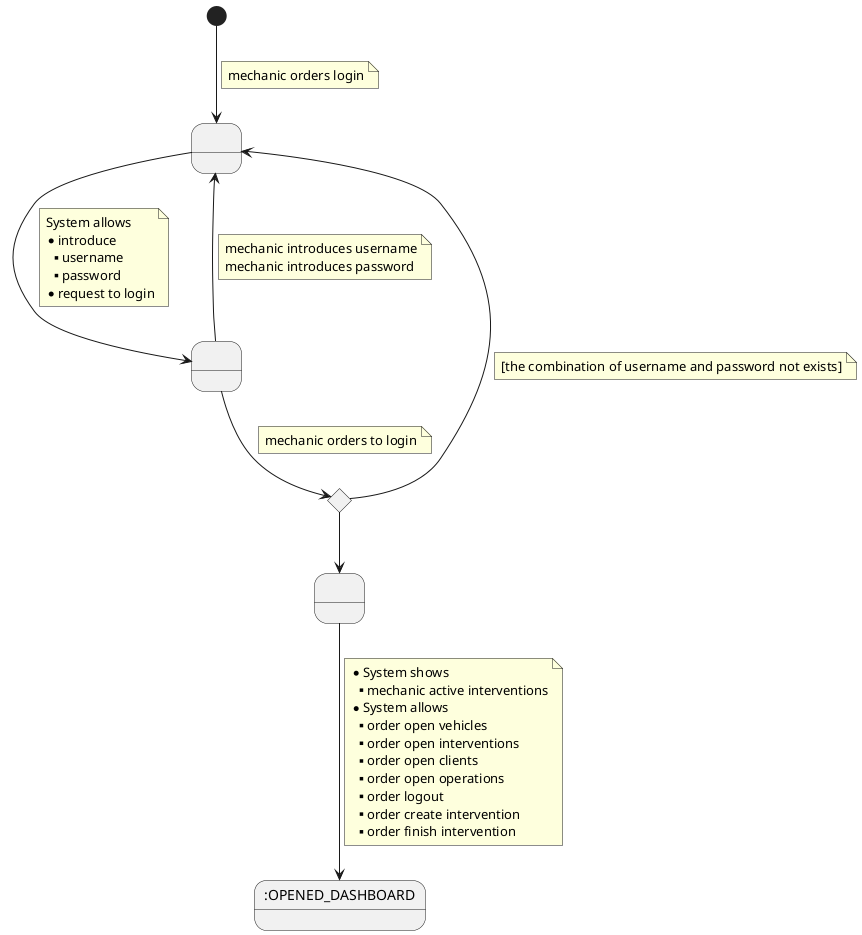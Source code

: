 @startuml

state 2 as " "
state 3 as " "
state 6 as " "
state 7 as ":OPENED_DASHBOARD"
state 4 <<choice>>

[*] --> 2
note on link
    mechanic orders login
end note

2 --> 3
note on link
    System allows
    * introduce
    ** username
    ** password
    * request to login
end note

3 --> 2
note on link
    mechanic introduces username
    mechanic introduces password
end note

3 --> 4
note on link
    mechanic orders to login
end note

4 --> 6

6 --> 7
note on link
    * System shows
    ** mechanic active interventions
    * System allows
    ** order open vehicles
    ** order open interventions
    ** order open clients
    ** order open operations
    ** order logout
    ** order create intervention
    ** order finish intervention
end note
4 --> 2
note on link
[the combination of username and password not exists]
end note
@enduml
